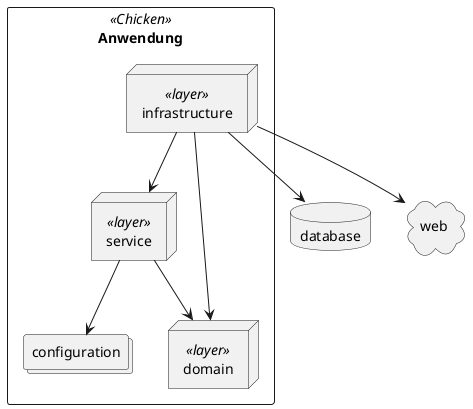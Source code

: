 @startuml
rectangle Anwendung <<Chicken>> {
node service <<layer>>
node infrastructure <<layer>>
node domain <<layer>>
collections configuration

service --> domain
service --> configuration
infrastructure --> service
infrastructure --> domain

}

database database
cloud web

infrastructure --> web
infrastructure --> database
@enduml